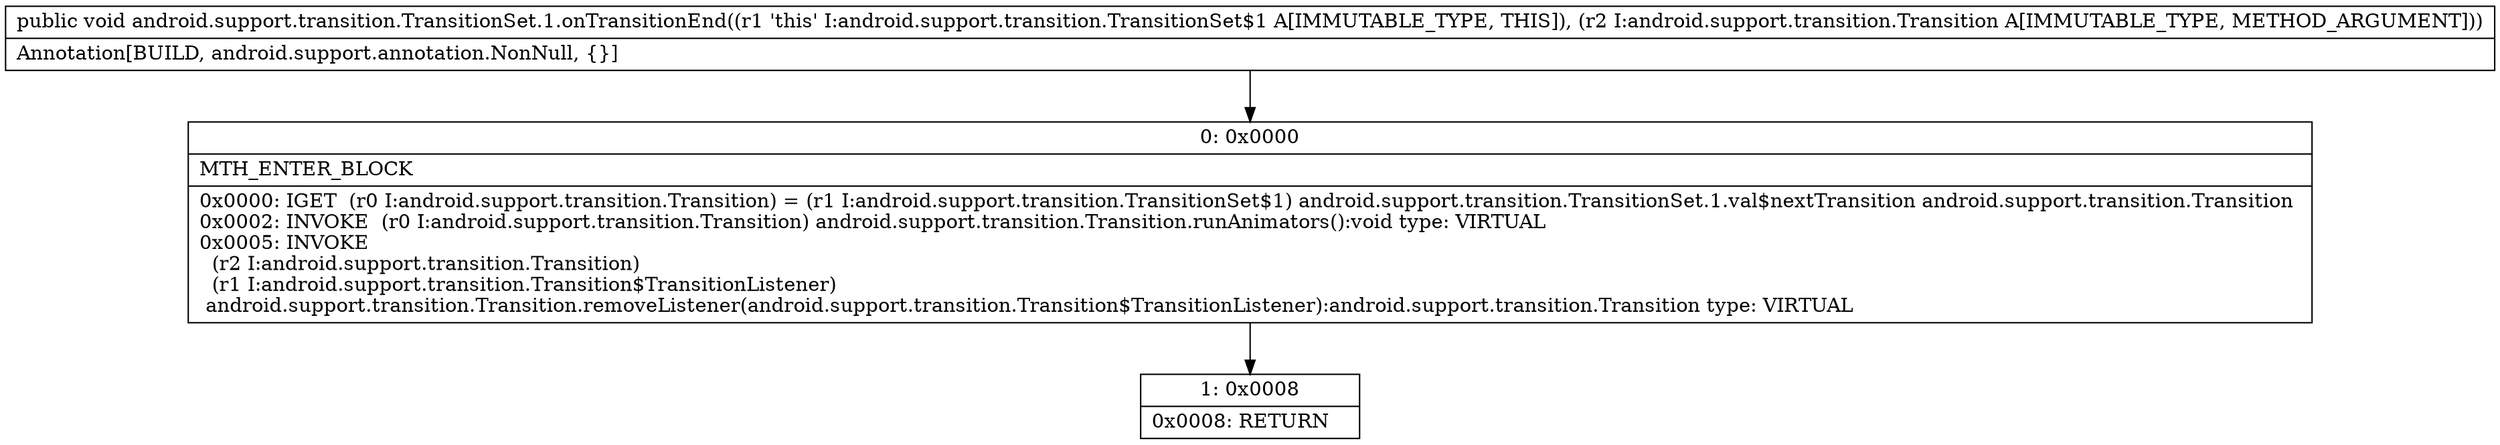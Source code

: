 digraph "CFG forandroid.support.transition.TransitionSet.1.onTransitionEnd(Landroid\/support\/transition\/Transition;)V" {
Node_0 [shape=record,label="{0\:\ 0x0000|MTH_ENTER_BLOCK\l|0x0000: IGET  (r0 I:android.support.transition.Transition) = (r1 I:android.support.transition.TransitionSet$1) android.support.transition.TransitionSet.1.val$nextTransition android.support.transition.Transition \l0x0002: INVOKE  (r0 I:android.support.transition.Transition) android.support.transition.Transition.runAnimators():void type: VIRTUAL \l0x0005: INVOKE  \l  (r2 I:android.support.transition.Transition)\l  (r1 I:android.support.transition.Transition$TransitionListener)\l android.support.transition.Transition.removeListener(android.support.transition.Transition$TransitionListener):android.support.transition.Transition type: VIRTUAL \l}"];
Node_1 [shape=record,label="{1\:\ 0x0008|0x0008: RETURN   \l}"];
MethodNode[shape=record,label="{public void android.support.transition.TransitionSet.1.onTransitionEnd((r1 'this' I:android.support.transition.TransitionSet$1 A[IMMUTABLE_TYPE, THIS]), (r2 I:android.support.transition.Transition A[IMMUTABLE_TYPE, METHOD_ARGUMENT]))  | Annotation[BUILD, android.support.annotation.NonNull, \{\}]\l}"];
MethodNode -> Node_0;
Node_0 -> Node_1;
}

